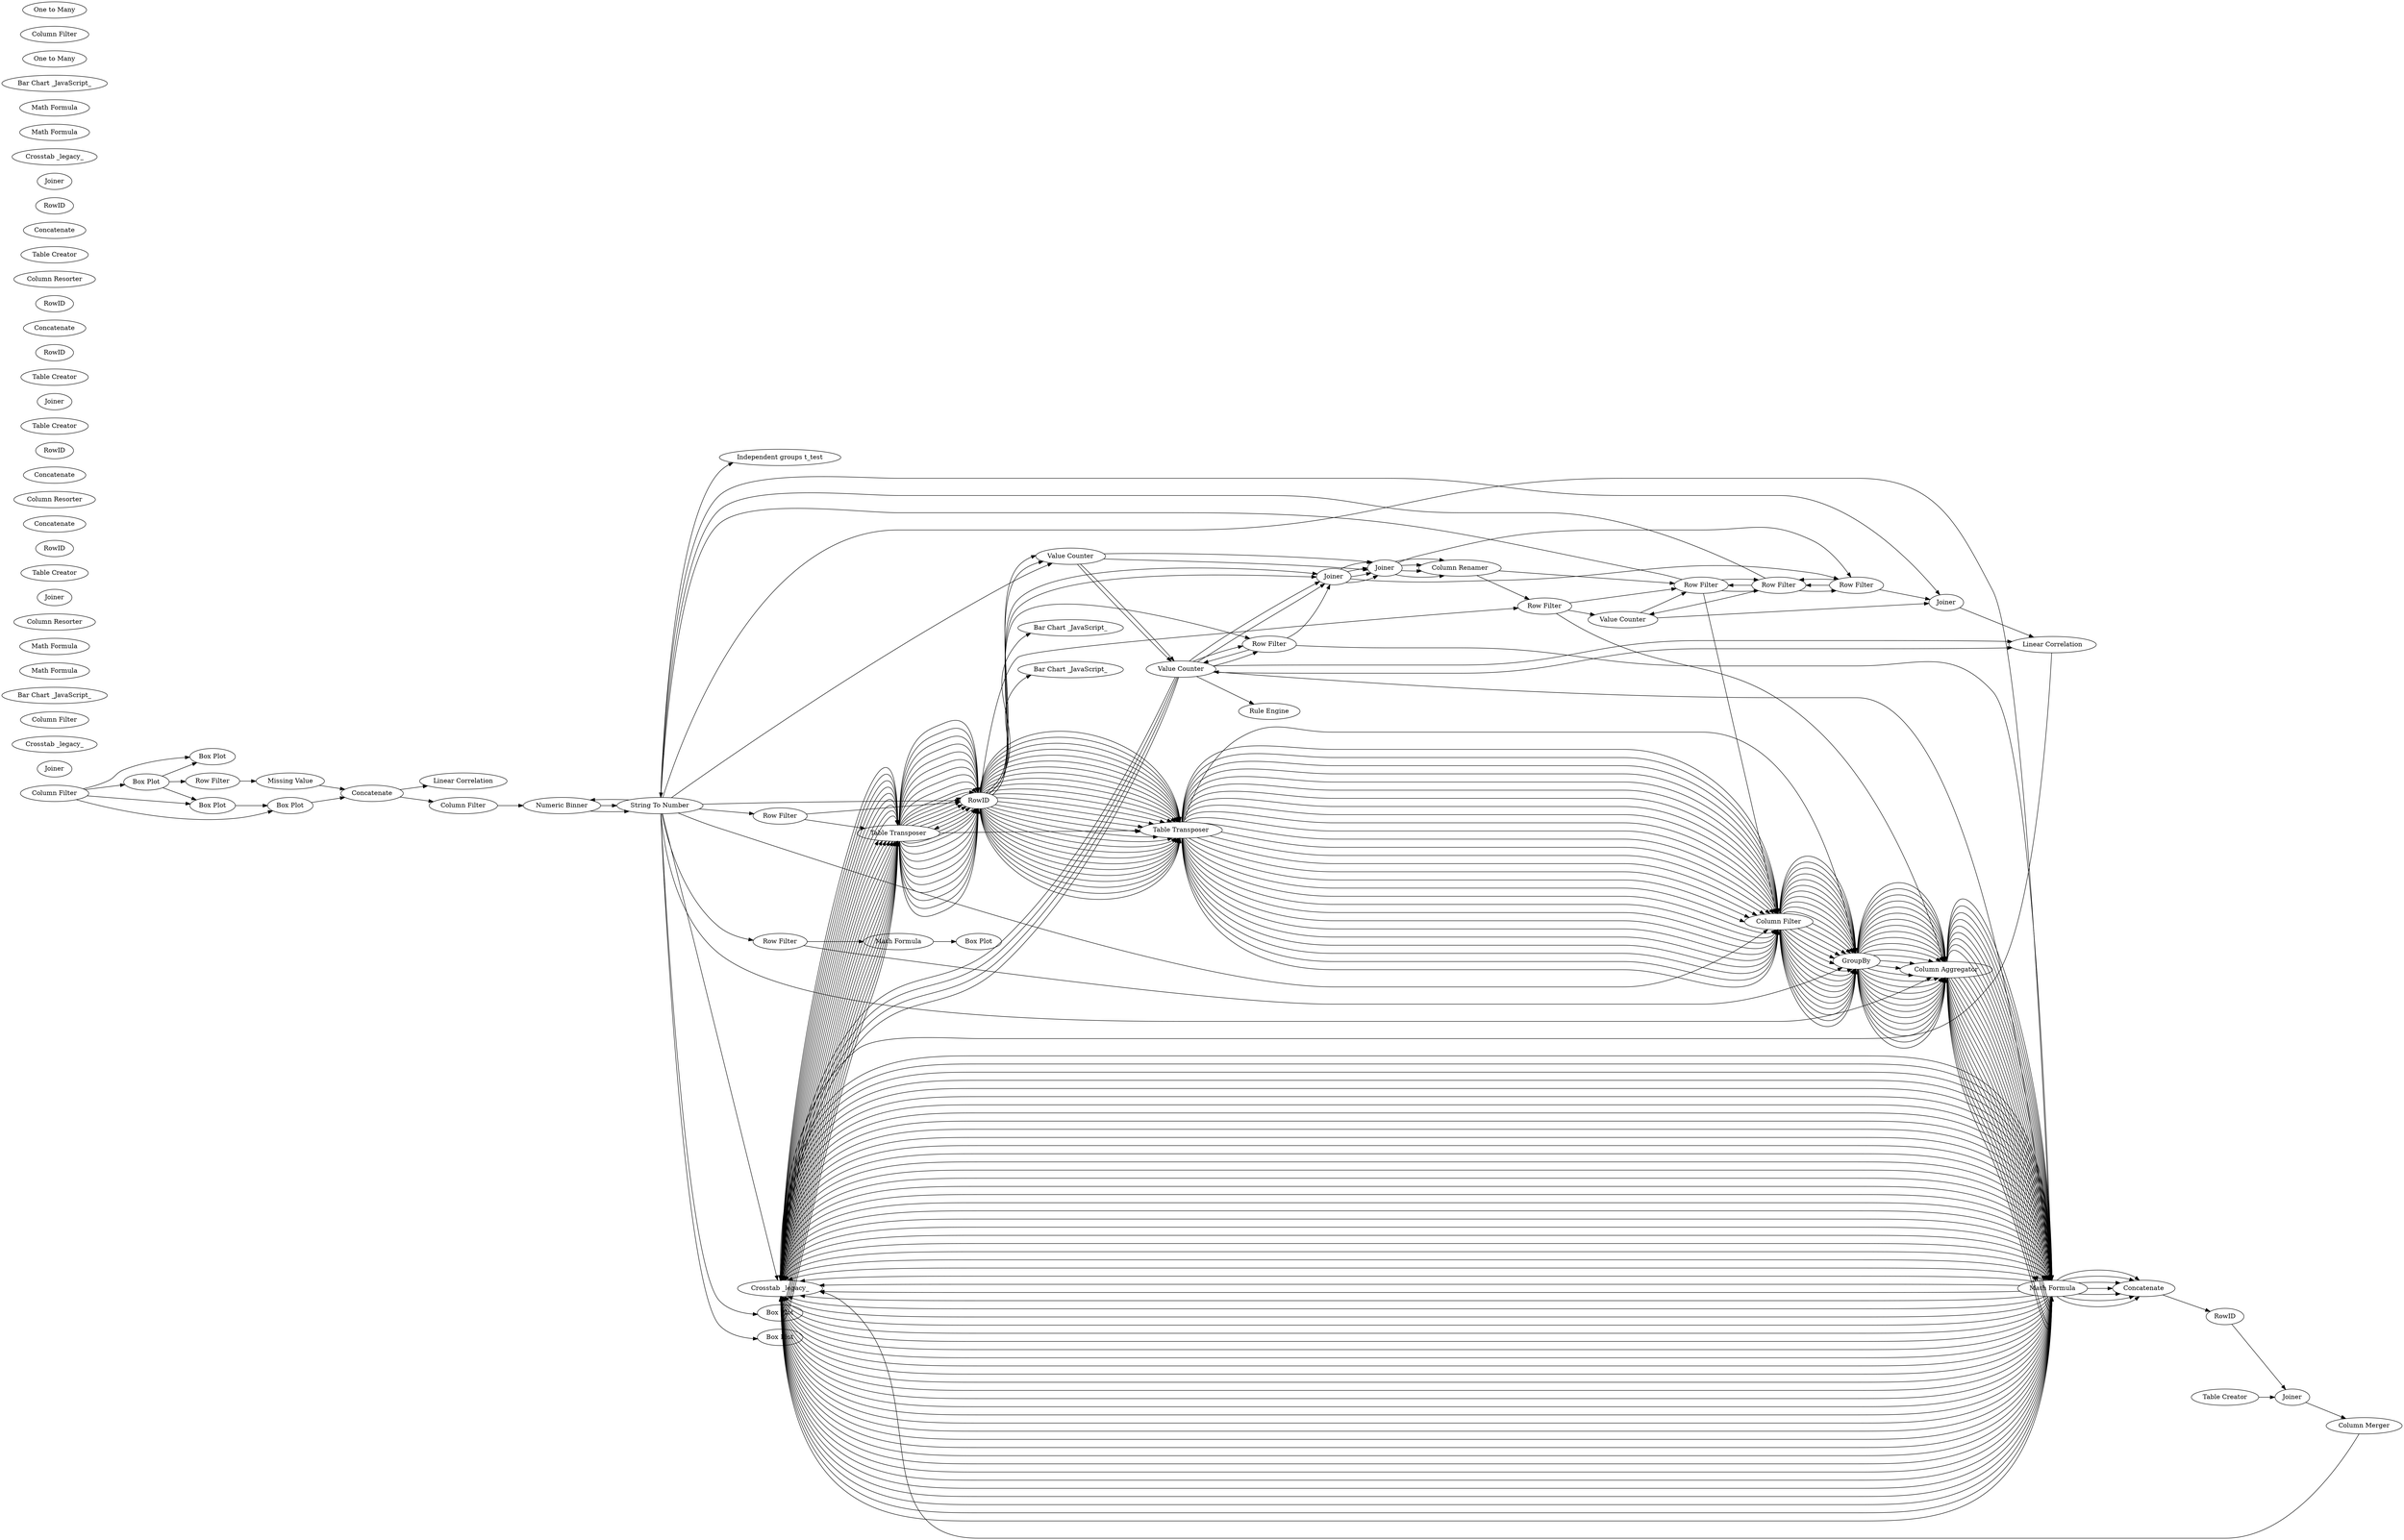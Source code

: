 digraph {
	1 [label="CSV Reader"]
	3 [label=Statistics]
	4 [label="Row Filter"]
	5 [label="Missing Value"]
	6 [label="Row Filter"]
	7 [label="Missing Value"]
	8 [label=Concatenate]
	10 [label="Linear Correlation"]
	11 [label="Column Filter"]
	22 [label="Rule Engine"]
	13 [label="Numeric Binner"]
	14 [label="Independent groups t_test"]
	15 [label="String To Number"]
	33 [label="Crosstab _legacy_"]
	34 [label="Crosstab _legacy_"]
	35 [label="Column Filter"]
	36 [label="One to Many"]
	37 [label="Math Formula"]
	38 [label="Math Formula"]
	39 [label="Bar Chart _JavaScript_"]
	40 [label="Column Filter"]
	41 [label="One to Many"]
	42 [label="Bar Chart _JavaScript_"]
	43 [label="Math Formula"]
	44 [label="Math Formula"]
	15 [label="String To Number"]
	16 [label="Box Plot"]
	17 [label="Box Plot"]
	18 [label="Box Plot"]
	19 [label="Row Filter"]
	20 [label="Math Formula"]
	23 [label="Bar Chart _JavaScript_"]
	25 [label="Bar Chart _JavaScript_"]
	26 [label="Single sample t_test"]
	27 [label="Box Plot"]
	28 [label="Numeric Outliers"]
	29 [label="Box Plot"]
	30 [label="Numeric Binner"]
	31 [label="Bar Chart _JavaScript_"]
	33 [label="One to Many"]
	34 [label="Bar Chart _JavaScript_"]
	35 [label=Joiner]
	36 [label="Column Filter"]
	27 [label="Bar Chart _JavaScript_"]
	30 [label="Row Filter"]
	31 [label="Row Filter"]
	32 [label="Row Filter"]
	33 [label="Value Counter"]
	34 [label="Value Counter"]
	35 [label="Value Counter"]
	37 [label=Joiner]
	38 [label=Joiner]
	39 [label="Column Renamer"]
	28 [label="Bar Chart _JavaScript_"]
	33 [label="Row Filter"]
	34 [label="Row Filter"]
	35 [label="Row Filter"]
	36 [label="Row Filter"]
	37 [label="Value Counter"]
	38 [label="Value Counter"]
	39 [label="Value Counter"]
	40 [label="Value Counter"]
	41 [label="Column Renamer"]
	42 [label=Joiner]
	43 [label=Joiner]
	44 [label=Joiner]
	29 [label="Bar Chart _JavaScript_"]
	37 [label="Row Filter"]
	38 [label="Row Filter"]
	39 [label="Row Filter"]
	40 [label="Row Filter"]
	41 [label="Value Counter"]
	42 [label="Value Counter"]
	43 [label="Value Counter"]
	44 [label="Value Counter"]
	45 [label=Joiner]
	46 [label=Joiner]
	47 [label=Joiner]
	48 [label="Column Renamer"]
	26 [label="Bar Chart _JavaScript_"]
	33 [label="Value Counter"]
	34 [label="Value Counter"]
	35 [label="Value Counter"]
	37 [label=Joiner]
	38 [label=Joiner]
	39 [label="Column Renamer"]
	42 [label="Row Filter"]
	43 [label="Row Filter"]
	44 [label="Row Filter"]
	47 [label="Linear Correlation"]
	1 [label="Box Plot"]
	2 [label="Column Filter"]
	3 [label="Box Plot"]
	4 [label="Box Plot"]
	5 [label="Box Plot"]
	26 [label="Column Filter"]
	27 [label=GroupBy]
	28 [label="Math Formula"]
	29 [label="Column Aggregator"]
	31 [label="Table Transposer"]
	32 [label="Table Transposer"]
	33 [label=RowID]
	48 [label="Crosstab _legacy_"]
	26 [label="Column Filter"]
	27 [label=GroupBy]
	28 [label="Math Formula"]
	29 [label="Column Aggregator"]
	31 [label="Table Transposer"]
	32 [label="Table Transposer"]
	33 [label=RowID]
	48 [label="Crosstab _legacy_"]
	26 [label="Column Filter"]
	27 [label=GroupBy]
	28 [label="Math Formula"]
	29 [label="Column Aggregator"]
	31 [label="Table Transposer"]
	32 [label="Table Transposer"]
	33 [label=RowID]
	48 [label="Crosstab _legacy_"]
	26 [label="Column Filter"]
	27 [label=GroupBy]
	28 [label="Math Formula"]
	29 [label="Column Aggregator"]
	31 [label="Table Transposer"]
	32 [label="Table Transposer"]
	33 [label=RowID]
	48 [label="Crosstab _legacy_"]
	26 [label="Column Filter"]
	27 [label=GroupBy]
	28 [label="Math Formula"]
	29 [label="Column Aggregator"]
	31 [label="Table Transposer"]
	32 [label="Table Transposer"]
	33 [label=RowID]
	48 [label="Crosstab _legacy_"]
	26 [label="Column Filter"]
	27 [label=GroupBy]
	28 [label="Math Formula"]
	29 [label="Column Aggregator"]
	31 [label="Table Transposer"]
	32 [label="Table Transposer"]
	33 [label=RowID]
	48 [label="Crosstab _legacy_"]
	26 [label="Column Filter"]
	27 [label=GroupBy]
	28 [label="Math Formula"]
	29 [label="Column Aggregator"]
	31 [label="Table Transposer"]
	32 [label="Table Transposer"]
	33 [label=RowID]
	48 [label="Crosstab _legacy_"]
	26 [label="Column Filter"]
	27 [label=GroupBy]
	28 [label="Math Formula"]
	29 [label="Column Aggregator"]
	31 [label="Table Transposer"]
	32 [label="Table Transposer"]
	33 [label=RowID]
	48 [label="Crosstab _legacy_"]
	56 [label=Concatenate]
	57 [label=RowID]
	59 [label="Table Creator"]
	60 [label=Joiner]
	61 [label="Column Resorter"]
	26 [label="Column Filter"]
	27 [label=GroupBy]
	28 [label="Math Formula"]
	29 [label="Column Aggregator"]
	31 [label="Table Transposer"]
	32 [label="Table Transposer"]
	33 [label=RowID]
	48 [label="Crosstab _legacy_"]
	26 [label="Column Filter"]
	27 [label=GroupBy]
	28 [label="Math Formula"]
	29 [label="Column Aggregator"]
	31 [label="Table Transposer"]
	32 [label="Table Transposer"]
	33 [label=RowID]
	48 [label="Crosstab _legacy_"]
	26 [label="Column Filter"]
	27 [label=GroupBy]
	28 [label="Math Formula"]
	29 [label="Column Aggregator"]
	31 [label="Table Transposer"]
	32 [label="Table Transposer"]
	33 [label=RowID]
	48 [label="Crosstab _legacy_"]
	26 [label="Column Filter"]
	27 [label=GroupBy]
	28 [label="Math Formula"]
	29 [label="Column Aggregator"]
	31 [label="Table Transposer"]
	32 [label="Table Transposer"]
	33 [label=RowID]
	48 [label="Crosstab _legacy_"]
	26 [label="Column Filter"]
	27 [label=GroupBy]
	28 [label="Math Formula"]
	29 [label="Column Aggregator"]
	31 [label="Table Transposer"]
	32 [label="Table Transposer"]
	33 [label=RowID]
	48 [label="Crosstab _legacy_"]
	26 [label="Column Filter"]
	27 [label=GroupBy]
	28 [label="Math Formula"]
	29 [label="Column Aggregator"]
	31 [label="Table Transposer"]
	32 [label="Table Transposer"]
	33 [label=RowID]
	48 [label="Crosstab _legacy_"]
	62 [label="Column Resorter"]
	63 [label=Joiner]
	64 [label="Table Creator"]
	65 [label=RowID]
	66 [label=Concatenate]
	26 [label="Column Filter"]
	27 [label=GroupBy]
	28 [label="Math Formula"]
	29 [label="Column Aggregator"]
	31 [label="Table Transposer"]
	32 [label="Table Transposer"]
	33 [label=RowID]
	48 [label="Crosstab _legacy_"]
	26 [label="Column Filter"]
	27 [label=GroupBy]
	28 [label="Math Formula"]
	29 [label="Column Aggregator"]
	31 [label="Table Transposer"]
	32 [label="Table Transposer"]
	33 [label=RowID]
	48 [label="Crosstab _legacy_"]
	26 [label="Column Filter"]
	27 [label=GroupBy]
	28 [label="Math Formula"]
	29 [label="Column Aggregator"]
	31 [label="Table Transposer"]
	32 [label="Table Transposer"]
	33 [label=RowID]
	48 [label="Crosstab _legacy_"]
	26 [label="Column Filter"]
	27 [label=GroupBy]
	28 [label="Math Formula"]
	29 [label="Column Aggregator"]
	31 [label="Table Transposer"]
	32 [label="Table Transposer"]
	33 [label=RowID]
	48 [label="Crosstab _legacy_"]
	26 [label="Column Filter"]
	27 [label=GroupBy]
	28 [label="Math Formula"]
	29 [label="Column Aggregator"]
	31 [label="Table Transposer"]
	32 [label="Table Transposer"]
	33 [label=RowID]
	48 [label="Crosstab _legacy_"]
	67 [label="Column Resorter"]
	68 [label=Concatenate]
	69 [label=RowID]
	70 [label="Table Creator"]
	71 [label=Joiner]
	26 [label="Column Filter"]
	27 [label=GroupBy]
	28 [label="Math Formula"]
	29 [label="Column Aggregator"]
	31 [label="Table Transposer"]
	32 [label="Table Transposer"]
	33 [label=RowID]
	48 [label="Crosstab _legacy_"]
	26 [label="Column Filter"]
	27 [label=GroupBy]
	28 [label="Math Formula"]
	29 [label="Column Aggregator"]
	31 [label="Table Transposer"]
	32 [label="Table Transposer"]
	33 [label=RowID]
	48 [label="Crosstab _legacy_"]
	26 [label="Column Filter"]
	27 [label=GroupBy]
	28 [label="Math Formula"]
	29 [label="Column Aggregator"]
	31 [label="Table Transposer"]
	32 [label="Table Transposer"]
	33 [label=RowID]
	48 [label="Crosstab _legacy_"]
	26 [label="Column Filter"]
	27 [label=GroupBy]
	28 [label="Math Formula"]
	29 [label="Column Aggregator"]
	31 [label="Table Transposer"]
	32 [label="Table Transposer"]
	33 [label=RowID]
	48 [label="Crosstab _legacy_"]
	71 [label=Joiner]
	72 [label="Table Creator"]
	73 [label=RowID]
	74 [label=Concatenate]
	75 [label="Column Resorter"]
	26 [label="Column Filter"]
	27 [label=GroupBy]
	28 [label="Math Formula"]
	29 [label="Column Aggregator"]
	31 [label="Table Transposer"]
	32 [label="Table Transposer"]
	33 [label=RowID]
	48 [label="Crosstab _legacy_"]
	26 [label="Column Filter"]
	27 [label=GroupBy]
	28 [label="Math Formula"]
	29 [label="Column Aggregator"]
	31 [label="Table Transposer"]
	32 [label="Table Transposer"]
	33 [label=RowID]
	48 [label="Crosstab _legacy_"]
	26 [label="Column Filter"]
	27 [label=GroupBy]
	28 [label="Math Formula"]
	29 [label="Column Aggregator"]
	31 [label="Table Transposer"]
	32 [label="Table Transposer"]
	33 [label=RowID]
	48 [label="Crosstab _legacy_"]
	74 [label=Concatenate]
	75 [label=RowID]
	76 [label="Column Resorter"]
	77 [label="Table Creator"]
	78 [label=Joiner]
	26 [label="Column Filter"]
	27 [label=GroupBy]
	28 [label="Math Formula"]
	29 [label="Column Aggregator"]
	31 [label="Table Transposer"]
	32 [label="Table Transposer"]
	33 [label=RowID]
	48 [label="Crosstab _legacy_"]
	26 [label="Column Filter"]
	27 [label=GroupBy]
	28 [label="Math Formula"]
	29 [label="Column Aggregator"]
	31 [label="Table Transposer"]
	32 [label="Table Transposer"]
	33 [label=RowID]
	48 [label="Crosstab _legacy_"]
	76 [label="Column Resorter"]
	77 [label="Table Creator"]
	78 [label=Concatenate]
	79 [label=RowID]
	80 [label=Joiner]
	83 [label=Concatenate]
	84 [label=RowID]
	85 [label="Table Creator"]
	86 [label=Joiner]
	87 [label="Column Merger"]
	50 [label="Crosstab _legacy_"]
	51 [label="Math Formula"]
	52 [label="Math Formula"]
	53 [label="Bar Chart _JavaScript_"]
	54 [label="One to Many"]
	55 [label="Column Filter"]
	56 [label="Crosstab _legacy_"]
	57 [label="Column Filter"]
	58 [label="One to Many"]
	59 [label="Bar Chart _JavaScript_"]
	60 [label="Math Formula"]
	61 [label="Math Formula"]
	15 -> 30
	15 -> 29
	15 -> 28
	15 -> 26
	15 -> 19
	15 -> 17
	15 -> 16
	19 -> 20
	19 -> 27
	20 -> 18
	28 -> 35
	30 -> 33
	33 -> 34
	33 -> 36
	33 -> 23
	33 -> 25
	33 -> 31
	36 -> 35
	30 -> 31
	31 -> 32
	32 -> 27
	33 -> 37
	34 -> 38
	35 -> 37
	37 -> 38
	38 -> 39
	33 -> 34
	34 -> 35
	35 -> 36
	36 -> 28
	37 -> 42
	38 -> 42
	39 -> 43
	40 -> 43
	42 -> 44
	43 -> 44
	44 -> 41
	37 -> 38
	38 -> 39
	39 -> 40
	40 -> 29
	41 -> 46
	42 -> 46
	43 -> 15
	44 -> 15
	35 -> 47
	46 -> 47
	47 -> 48
	33 -> 37
	34 -> 38
	35 -> 37
	37 -> 38
	38 -> 39
	42 -> 44
	43 -> 26
	44 -> 43
	2 -> 3
	2 -> 1
	2 -> 4
	2 -> 5
	26 -> 27
	27 -> 29
	29 -> 28
	31 -> 33
	32 -> 26
	33 -> 32
	48 -> 31
	26 -> 27
	27 -> 29
	29 -> 28
	31 -> 33
	32 -> 26
	33 -> 32
	48 -> 31
	26 -> 27
	27 -> 29
	29 -> 28
	31 -> 33
	32 -> 26
	33 -> 32
	48 -> 31
	26 -> 27
	27 -> 29
	29 -> 28
	31 -> 33
	32 -> 26
	33 -> 32
	48 -> 31
	26 -> 27
	27 -> 29
	29 -> 28
	31 -> 33
	32 -> 26
	33 -> 32
	48 -> 31
	26 -> 27
	27 -> 29
	29 -> 28
	31 -> 33
	32 -> 26
	33 -> 32
	48 -> 31
	26 -> 27
	27 -> 29
	29 -> 28
	31 -> 33
	32 -> 26
	33 -> 32
	48 -> 31
	26 -> 27
	27 -> 29
	29 -> 28
	31 -> 33
	32 -> 26
	33 -> 32
	48 -> 31
	87 -> 48
	35 -> 48
	28 -> 48
	28 -> 48
	28 -> 48
	28 -> 48
	28 -> 48
	28 -> 48
	28 -> 48
	28 -> 48
	28 -> 48
	26 -> 27
	27 -> 29
	29 -> 28
	31 -> 33
	32 -> 26
	33 -> 32
	48 -> 31
	26 -> 27
	27 -> 29
	29 -> 28
	31 -> 33
	32 -> 26
	33 -> 32
	48 -> 31
	26 -> 27
	27 -> 29
	29 -> 28
	31 -> 33
	32 -> 26
	33 -> 32
	48 -> 31
	26 -> 27
	27 -> 29
	29 -> 28
	31 -> 33
	32 -> 26
	33 -> 32
	48 -> 31
	26 -> 27
	27 -> 29
	29 -> 28
	31 -> 33
	32 -> 26
	33 -> 32
	48 -> 31
	26 -> 27
	27 -> 29
	29 -> 28
	31 -> 33
	32 -> 26
	33 -> 32
	48 -> 31
	28 -> 48
	28 -> 48
	28 -> 48
	28 -> 48
	28 -> 48
	28 -> 48
	28 -> 48
	28 -> 48
	28 -> 48
	28 -> 48
	26 -> 27
	27 -> 29
	29 -> 28
	31 -> 33
	32 -> 26
	33 -> 32
	48 -> 31
	26 -> 27
	27 -> 29
	29 -> 28
	31 -> 33
	32 -> 26
	33 -> 32
	48 -> 31
	26 -> 27
	27 -> 29
	29 -> 28
	31 -> 33
	32 -> 26
	33 -> 32
	48 -> 31
	26 -> 27
	27 -> 29
	29 -> 28
	31 -> 33
	32 -> 26
	33 -> 32
	48 -> 31
	26 -> 27
	27 -> 29
	29 -> 28
	31 -> 33
	32 -> 26
	33 -> 32
	48 -> 31
	28 -> 48
	28 -> 48
	28 -> 48
	28 -> 48
	28 -> 48
	28 -> 48
	28 -> 48
	28 -> 48
	28 -> 48
	26 -> 27
	27 -> 29
	29 -> 28
	31 -> 33
	32 -> 26
	33 -> 32
	48 -> 31
	26 -> 27
	27 -> 29
	29 -> 28
	31 -> 33
	32 -> 26
	33 -> 32
	48 -> 31
	26 -> 27
	27 -> 29
	29 -> 28
	31 -> 33
	32 -> 26
	33 -> 32
	48 -> 31
	26 -> 27
	27 -> 29
	29 -> 28
	31 -> 33
	32 -> 26
	33 -> 32
	48 -> 31
	28 -> 48
	28 -> 48
	28 -> 48
	28 -> 48
	28 -> 48
	28 -> 48
	28 -> 48
	28 -> 48
	26 -> 27
	27 -> 29
	29 -> 28
	31 -> 33
	32 -> 26
	33 -> 32
	48 -> 31
	26 -> 27
	27 -> 29
	29 -> 28
	31 -> 33
	32 -> 26
	33 -> 32
	48 -> 31
	26 -> 27
	27 -> 29
	29 -> 28
	31 -> 33
	32 -> 26
	33 -> 32
	48 -> 31
	28 -> 48
	28 -> 48
	28 -> 48
	28 -> 48
	28 -> 48
	28 -> 48
	28 -> 48
	26 -> 27
	27 -> 29
	29 -> 28
	31 -> 33
	32 -> 26
	33 -> 32
	48 -> 31
	26 -> 27
	27 -> 29
	29 -> 28
	31 -> 33
	32 -> 26
	33 -> 32
	48 -> 31
	28 -> 48
	28 -> 48
	28 -> 48
	28 -> 48
	28 -> 48
	28 -> 48
	28 -> 83
	28 -> 83
	28 -> 83
	28 -> 83
	28 -> 83
	28 -> 83
	28 -> 83
	83 -> 84
	84 -> 86
	85 -> 86
	86 -> 87
	13 -> 15
	13 -> 15
	15 -> 14
	15 -> 46
	15 -> 34
	15 -> 33
	15 -> 48
	15 -> 13
	33 -> 40
	34 -> 35
	35 -> 36
	36 -> 37
	37 -> 38
	38 -> 39
	40 -> 41
	41 -> 43
	43 -> 44
	44 -> 42
	35 -> 47
	35 -> 48
	35 -> 48
	35 -> 48
	28 -> 48
	28 -> 48
	28 -> 48
	28 -> 48
	28 -> 48
	28 -> 48
	28 -> 48
	28 -> 48
	28 -> 48
	1 -> 3
	1 -> 4
	1 -> 6
	4 -> 5
	5 -> 8
	6 -> 7
	7 -> 8
	8 -> 10
	8 -> 11
	11 -> 13
	35 -> 22
	rankdir=LR
}
